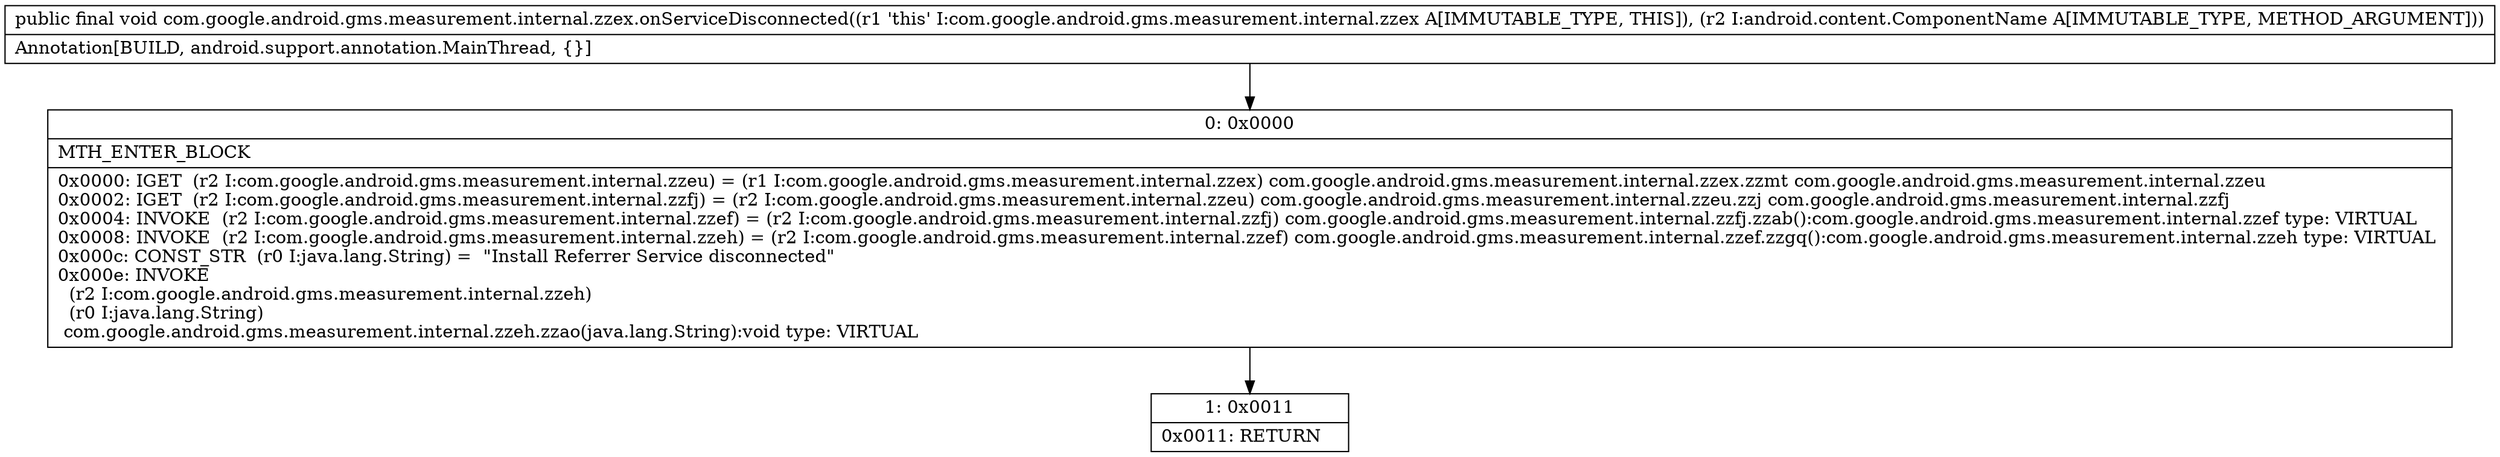 digraph "CFG forcom.google.android.gms.measurement.internal.zzex.onServiceDisconnected(Landroid\/content\/ComponentName;)V" {
Node_0 [shape=record,label="{0\:\ 0x0000|MTH_ENTER_BLOCK\l|0x0000: IGET  (r2 I:com.google.android.gms.measurement.internal.zzeu) = (r1 I:com.google.android.gms.measurement.internal.zzex) com.google.android.gms.measurement.internal.zzex.zzmt com.google.android.gms.measurement.internal.zzeu \l0x0002: IGET  (r2 I:com.google.android.gms.measurement.internal.zzfj) = (r2 I:com.google.android.gms.measurement.internal.zzeu) com.google.android.gms.measurement.internal.zzeu.zzj com.google.android.gms.measurement.internal.zzfj \l0x0004: INVOKE  (r2 I:com.google.android.gms.measurement.internal.zzef) = (r2 I:com.google.android.gms.measurement.internal.zzfj) com.google.android.gms.measurement.internal.zzfj.zzab():com.google.android.gms.measurement.internal.zzef type: VIRTUAL \l0x0008: INVOKE  (r2 I:com.google.android.gms.measurement.internal.zzeh) = (r2 I:com.google.android.gms.measurement.internal.zzef) com.google.android.gms.measurement.internal.zzef.zzgq():com.google.android.gms.measurement.internal.zzeh type: VIRTUAL \l0x000c: CONST_STR  (r0 I:java.lang.String) =  \"Install Referrer Service disconnected\" \l0x000e: INVOKE  \l  (r2 I:com.google.android.gms.measurement.internal.zzeh)\l  (r0 I:java.lang.String)\l com.google.android.gms.measurement.internal.zzeh.zzao(java.lang.String):void type: VIRTUAL \l}"];
Node_1 [shape=record,label="{1\:\ 0x0011|0x0011: RETURN   \l}"];
MethodNode[shape=record,label="{public final void com.google.android.gms.measurement.internal.zzex.onServiceDisconnected((r1 'this' I:com.google.android.gms.measurement.internal.zzex A[IMMUTABLE_TYPE, THIS]), (r2 I:android.content.ComponentName A[IMMUTABLE_TYPE, METHOD_ARGUMENT]))  | Annotation[BUILD, android.support.annotation.MainThread, \{\}]\l}"];
MethodNode -> Node_0;
Node_0 -> Node_1;
}

